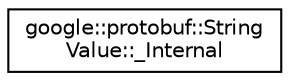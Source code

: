 digraph "类继承关系图"
{
 // LATEX_PDF_SIZE
  edge [fontname="Helvetica",fontsize="10",labelfontname="Helvetica",labelfontsize="10"];
  node [fontname="Helvetica",fontsize="10",shape=record];
  rankdir="LR";
  Node0 [label="google::protobuf::String\lValue::_Internal",height=0.2,width=0.4,color="black", fillcolor="white", style="filled",URL="$classStringValue_1_1__Internal.html",tooltip=" "];
}
